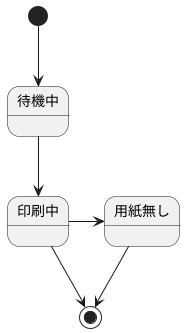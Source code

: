 @startuml 演習6-1
    [*] --> 待機中
    待機中 --> 印刷中
    印刷中 -right-> 用紙無し
    印刷中-->[*]
    用紙無し --> [*]
@enduml